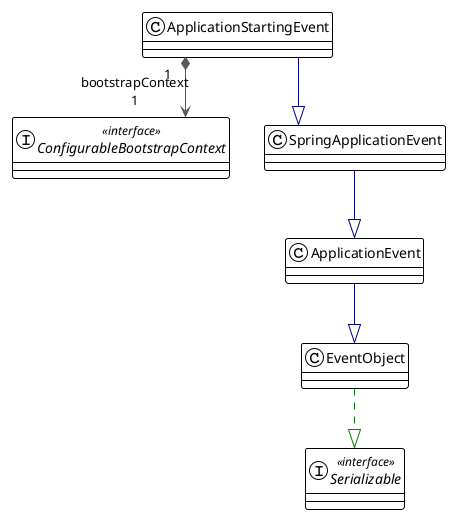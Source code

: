 @startuml

!theme plain
top to bottom direction
skinparam linetype ortho

class ApplicationEvent
class ApplicationStartingEvent
interface ConfigurableBootstrapContext << interface >>
class EventObject
interface Serializable << interface >>
class SpringApplicationEvent

ApplicationEvent              -[#000082,plain]-^  EventObject                  
ApplicationStartingEvent     "1" *-[#595959,plain]-> "bootstrapContext\n1" ConfigurableBootstrapContext 
ApplicationStartingEvent      -[#000082,plain]-^  SpringApplicationEvent       
EventObject                   -[#008200,dashed]-^  Serializable                 
SpringApplicationEvent        -[#000082,plain]-^  ApplicationEvent             
@enduml
